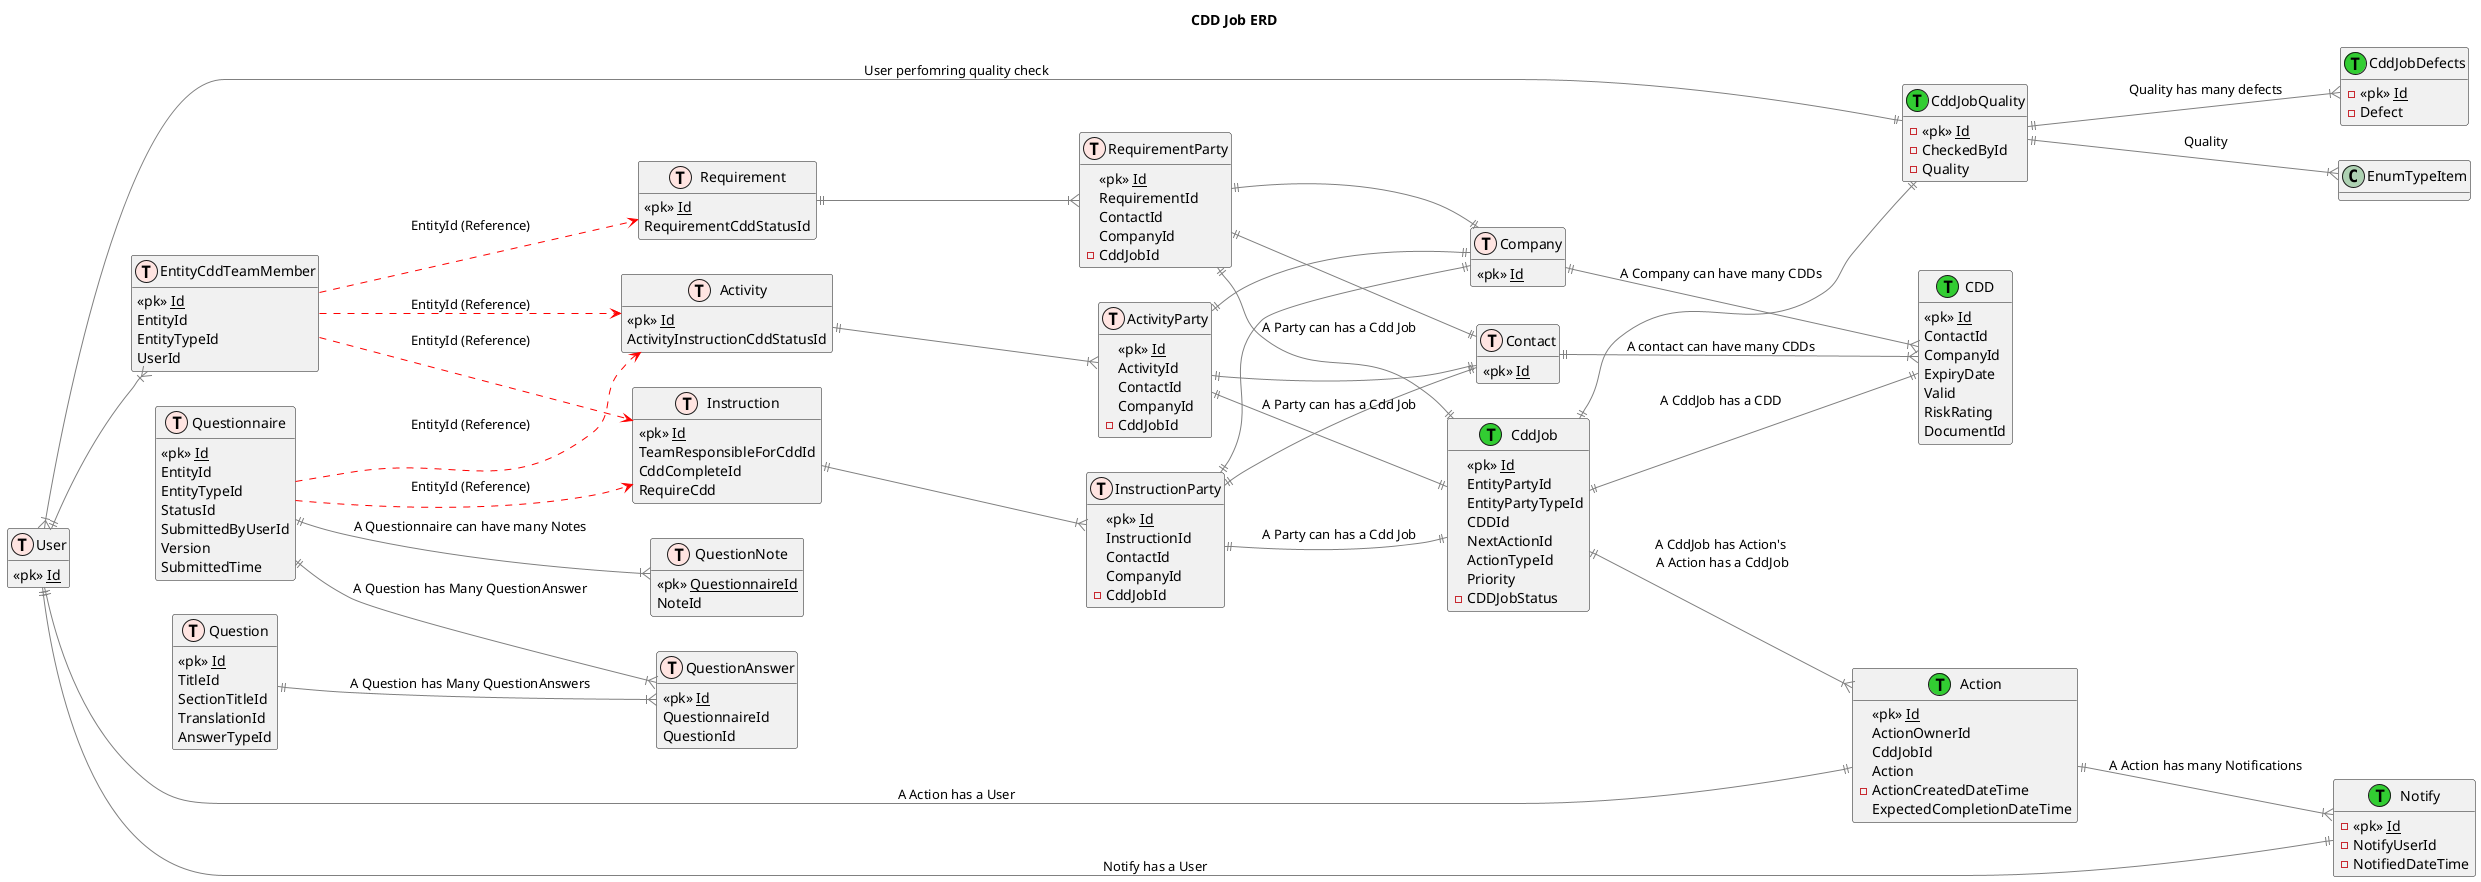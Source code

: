 @startuml

title CDD Job ERD 

left to right direction

!define newtable(x) class x << (T,LimeGreen) >>

!define table(x) class x << (T,mistyrose) >>   
!define view(x) class x << (V,lightblue) >>   
!define table(x) class x << (T,mistyrose) >>  
!define tr(x) class x << (R,red) >>  
!define tf(x) class x << (F,darkorange) >>   
!define af(x) class x << (F,white) >>   
!define fn(x) class x << (F,plum) >>   
!define fs(x) class x << (F,tan) >>   
!define ft(x) class x << (F,wheat) >>   
!define if(x) class x << (F,gaisboro) >>   
!define p(x) class x << (P,indianred) >>   
!define pc(x) class x << (P,lemonshiffon) >>   
!define x(x) class x << (P,linen) >>     
!define primary_key(x) <<pk>> <u>x</u>
!define foreign_key(x) <<fk>> <b>x</b>
!define link( k, y) k }--||  y
hide methods   
hide stereotypes  
skinparam classarrowcolor gray  

table(User)
{
    primary_key(Id)
}

table( EntityCddTeamMember)
{
    primary_key(Id)
    EntityId
    EntityTypeId
    UserId
}

table( Activity)
{
    primary_key(Id)
    ActivityInstructionCddStatusId
}

table( ActivityParty)
{
    primary_key(Id)
    ActivityId
    ContactId
    CompanyId
    -CddJobId
}

table( Instruction)
{
    primary_key(Id)
    TeamResponsibleForCddId
    CddCompleteId
    RequireCdd
}

table( InstructionParty)
{
    primary_key(Id)
    InstructionId
    ContactId
    CompanyId
    -CddJobId
}

table( Requirement)
{
    primary_key(Id)
    RequirementCddStatusId
}

table( RequirementParty)
{
    primary_key(Id)
    RequirementId
    ContactId
    CompanyId
    -CddJobId
}

'table(EnumTypeItem)
'{
'    primary_key(Id)
'}

table( Questionnaire)
{
    primary_key(Id)
    EntityId
    EntityTypeId
    StatusId
    SubmittedByUserId
    Version
    SubmittedTime
}

table( Question)
{
    primary_key(Id)
    TitleId
    SectionTitleId
    TranslationId
    AnswerTypeId
}

table( QuestionAnswer)
{
    primary_key(Id)
    QuestionnaireId 
    QuestionId
}

table( QuestionNote)
{
    primary_key(QuestionnaireId)
    NoteId
}

table(Contact)
{
    primary_key(Id)
}

table(Company)
{
    primary_key(Id)
}

newtable(CDD)
{
    primary_key(Id)
    ContactId
    CompanyId
    ExpiryDate
    Valid
    RiskRating
    DocumentId
}


'Questionnaire ||--|{ Question #line:red : (NEW) A Questionnaire can have many Questions
Questionnaire ||--|{ QuestionAnswer : A Question has Many QuestionAnswer
Questionnaire ||--|{ QuestionNote : A Questionnaire can have many Notes
Question ||--|{ QuestionAnswer : A Question has Many QuestionAnswers

'Activity  ||--|{ EnumTypeItem : ActivityInstructionCddStatusId (Pending, Complete)
'Instruction ||--|{ EnumTypeItem : TeamResponsibleForCddId (CentralCdd,Office)
'Instruction ||--|{ EnumTypeItem : CddCompleteId (Yes,No,preCentralisation)
'Questionnaire ||--|{ EnumTypeItem : StatusId (None,NotSubmitted,Submitted)
'Questionnaire ||--|{ EnumTypeItem : EntityTypeId (Activity,Instruction...)

Questionnaire ..> Activity #line:red; : EntityId (Reference)
Questionnaire ..> Instruction #line:red; : EntityId (Reference)

User ||--|{ EntityCddTeamMember

EntityCddTeamMember ..> Activity #line:red; : EntityId (Reference)
EntityCddTeamMember ..> Instruction #line:red; : EntityId (Reference)
EntityCddTeamMember ..> Requirement #line:red; : EntityId (Reference)

Activity ||--|{ ActivityParty
Instruction ||--|{ InstructionParty
Requirement ||--|{ RequirementParty

ActivityParty ||--|| Contact
ActivityParty ||--|| Company

InstructionParty ||--|| Contact
InstructionParty ||--|| Company

RequirementParty ||--|| Contact
RequirementParty ||--|| Company

newtable( CddJob)
{
    primary_key(Id)
    EntityPartyId
    EntityPartyTypeId
    CDDId
    NextActionId
    ActionTypeId
    Priority
    -CDDJobStatus
}

newtable(Action)
{
    primary_key(Id)
    ActionOwnerId
    CddJobId
    Action
    -ActionCreatedDateTime
    ExpectedCompletionDateTime 
    
}

newtable(Notify)
{
    -primary_key(Id)
    -NotifyUserId
    -NotifiedDateTime
}

newtable( CddJobQuality)
{
    -primary_key(Id)
    -CheckedById
    -Quality
}

newtable( CddJobDefects)
{
    -primary_key(Id)
    -Defect
}

'table( CDDQuestionnaire)
'{
'    primary_key(Id)
'    CDDId
'    QuestionnaireId
'}
'table(Questionnaire)
'{
'    primary_key(Id)
'}



ActivityParty ||--|| CddJob : A Party can has a Cdd Job
InstructionParty ||--|| CddJob : A Party can has a Cdd Job
RequirementParty ||--|| CddJob : A Party can has a Cdd Job

CddJob ||--|| CDD : A CddJob has a CDD
'CddJob ||--|{ EnumTypeItem : ActionType
CddJob ||--|{ Action : A CddJob has Action's\n A Action has a CddJob
CddJob ||--|| CddJobQuality

Action ||--|| User : A Action has a User 
Action ||--|{ Notify : A Action has many Notifications
Notify ||--|| User : Notify has a User

Contact ||--|{ CDD : A contact can have many CDDs
Company ||--|{ CDD : A Company can have many CDDs

'CDD ||--|{ CDDQuestionnaire : A CDD has many Questionnaires
'CDDQuestionnaire }|--|| Questionnaire : A Questionnaire has many CDD's

CddJobQuality ||--|{ User : User perfomring quality check
CddJobQuality ||--|{ CddJobDefects : Quality has many defects
CddJobQuality ||--|{ EnumTypeItem : Quality

@enduml